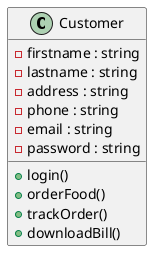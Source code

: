 @startuml Customer


Class Customer {
    - firstname : string
    - lastname : string
    - address : string
    - phone : string
    - email : string
    - password : string
    
    + login()
    + orderFood()
    + trackOrder()
    + downloadBill()
}

@enduml

